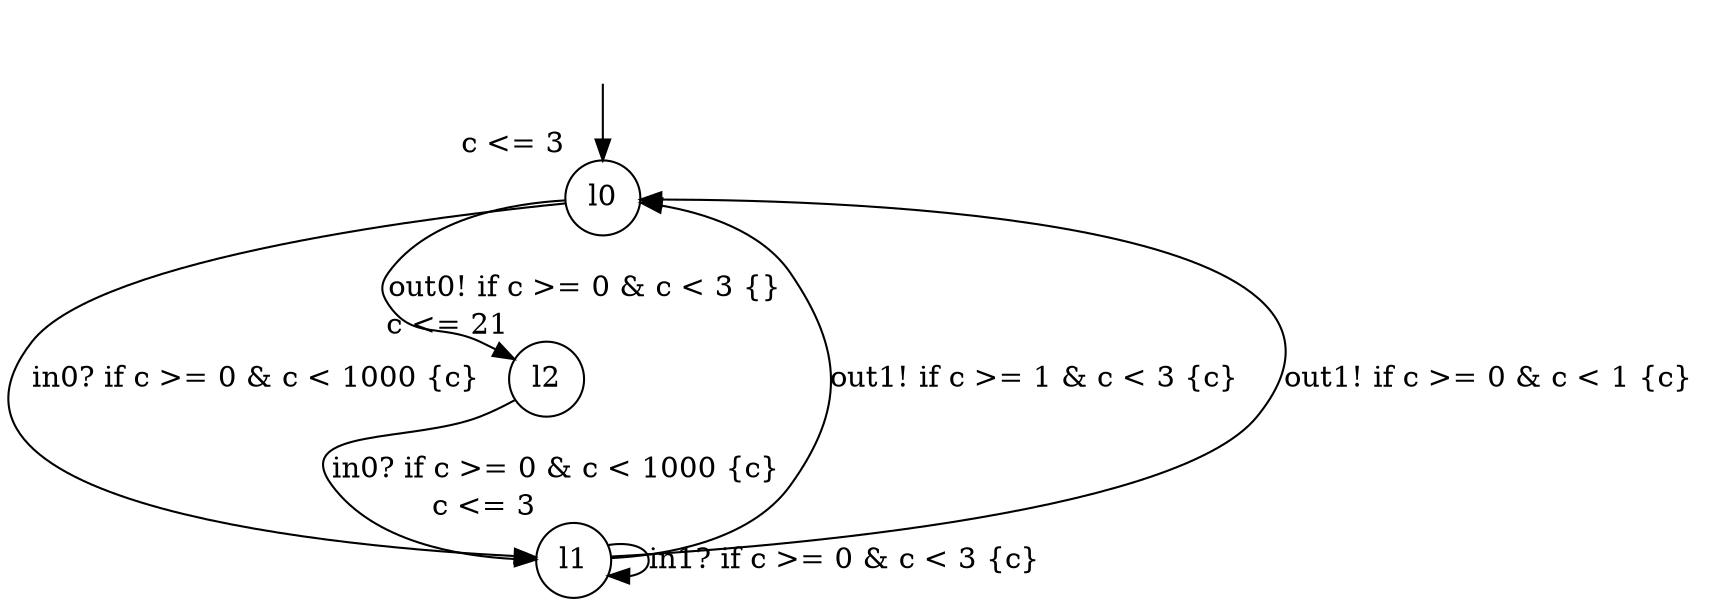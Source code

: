 digraph g {
__start0 [label="" shape="none"];
l0 [shape="circle" margin=0 label="l0", xlabel="c <= 3"];
l1 [shape="circle" margin=0 label="l1", xlabel="c <= 3"];
l2 [shape="circle" margin=0 label="l2", xlabel="c <= 21"];
l0 -> l1 [label="in0? if c >= 0 & c < 1000 {c} "];
l0 -> l2 [label="out0! if c >= 0 & c < 3 {} "];
l1 -> l1 [label="in1? if c >= 0 & c < 3 {c} "];
l1 -> l0 [label="out1! if c >= 1 & c < 3 {c} "];
l1 -> l0 [label="out1! if c >= 0 & c < 1 {c} "];
l2 -> l1 [label="in0? if c >= 0 & c < 1000 {c} "];
__start0 -> l0;
}
